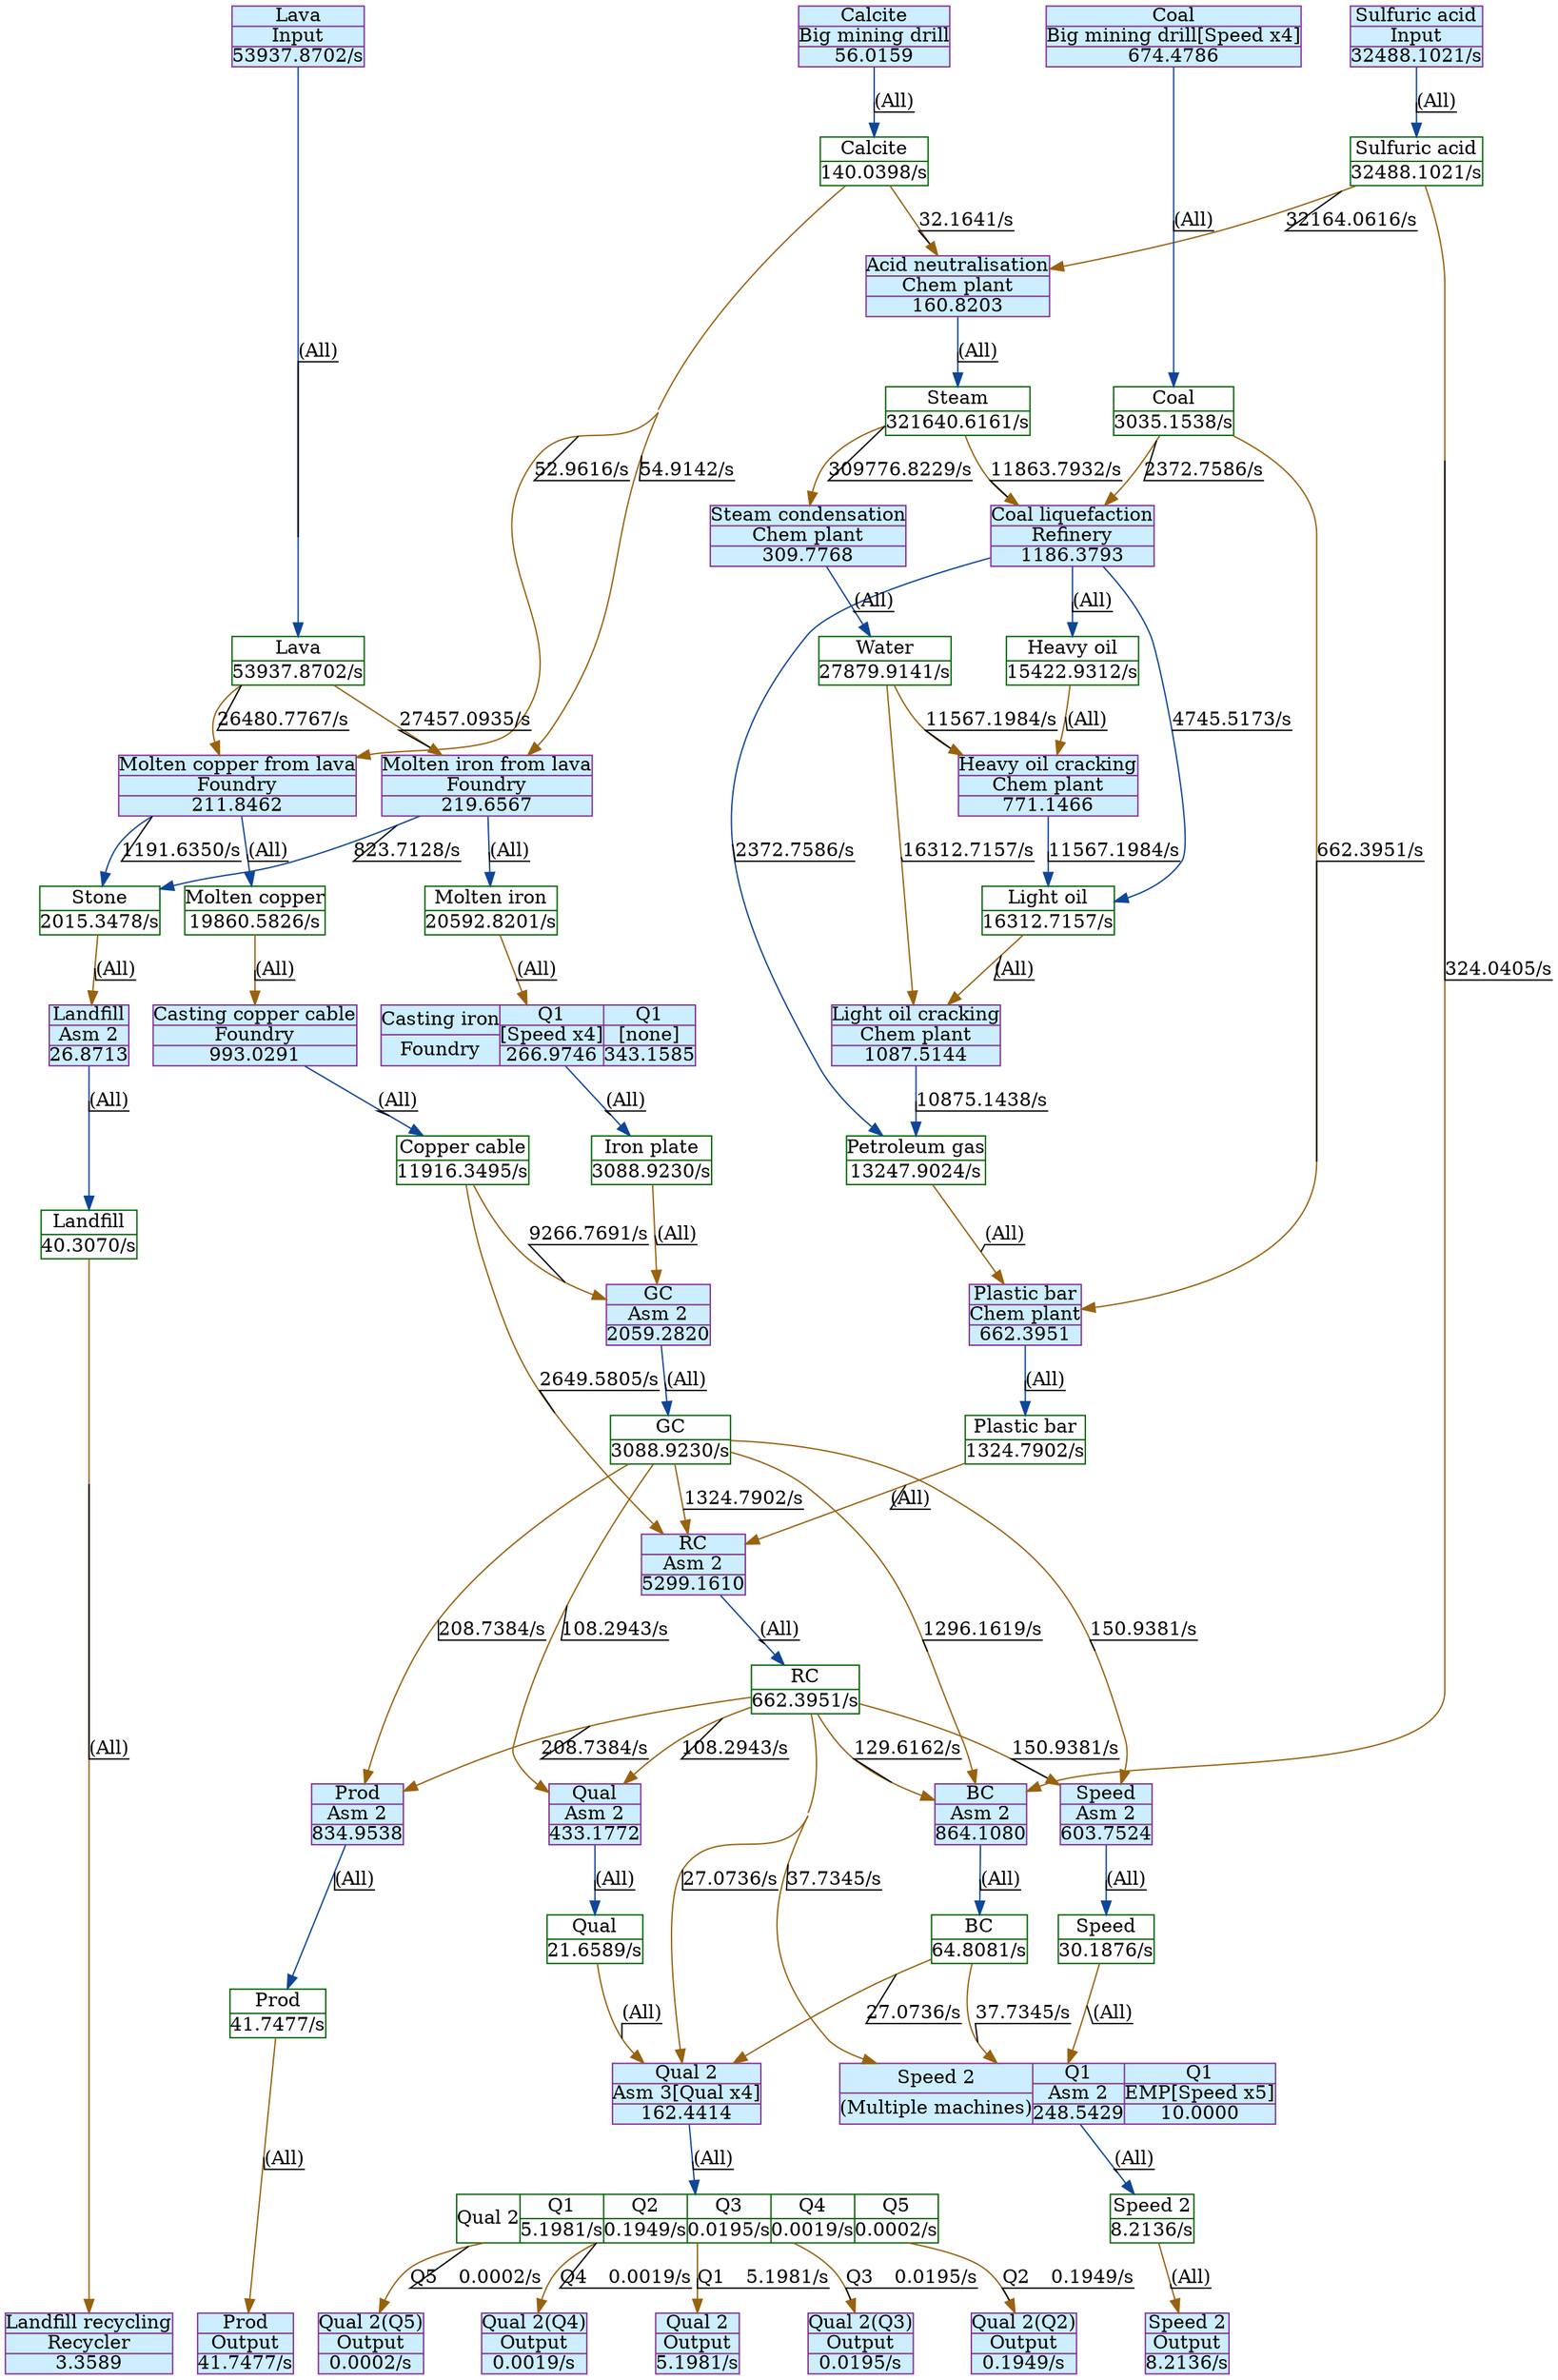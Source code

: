 digraph {
    layout="dot"
    concentrate=true
    node [shape="record"; margin=0]
    edge [decorate=true]
    0 [color="#006400"; label="{Plastic bar|1324.7902/s}"]
    1 [color="#006400"; label="{RC|662.3951/s}"]
    2 [color="#006400"; label="{GC|3088.9230/s}"]
    3 [color="#006400"; label="{Copper cable|11916.3495/s}"]
    4 [color="#006400"; label="{Water|27879.9141/s}"]
    5 [color="#006400"; label="{Heavy oil|15422.9312/s}"]
    6 [color="#006400"; label="{Light oil|16312.7157/s}"]
    7 [color="#006400"; label="{Speed|30.1876/s}"]
    8 [color="#006400"; label="{Molten copper|19860.5826/s}"]
    9 [color="#006400"; label="{Iron plate|3088.9230/s}"]
    10 [color="#006400"; label="{Molten iron|20592.8201/s}"]
    11 [color="#006400"; label="{Calcite|140.0398/s}"]
    12 [color="#006400"; label="{Steam|321640.6161/s}"]
    13 [color="#006400"; label="{Sulfuric acid|32488.1021/s}"]
    14 [color="#006400"; label="{Coal|3035.1538/s}"]
    15 [color="#006400"; label="{Petroleum gas|13247.9024/s}"]
    16 [color="#006400"; label="{Qual|21.6589/s}"]
    17 [color="#006400"; label="{Lava|53937.8702/s}"]
    18 [color="#006400"; label="{BC|64.8081/s}"]
    19 [color="#006400"; label="{Speed 2|8.2136/s}"]
    20 [color="#006400"; label="{Stone|2015.3478/s}"]
    21 [color="#006400"; label="{Prod|41.7477/s}"]
    22 [color="#006400"; label="{Landfill|40.3070/s}"]
    23 [style="filled"; color="#842e99"; fillcolor="#cceeff"; label="{RC|Asm 2|5299.1610}"]
    24 [style="filled"; color="#842e99"; fillcolor="#cceeff"; label="{Heavy oil cracking|Chem plant|771.1466}"]
    25 [style="filled"; color="#842e99"; fillcolor="#cceeff"; label="{Speed|Asm 2|603.7524}"]
    26 [style="filled"; color="#842e99"; fillcolor="#cceeff"; label="{Casting copper cable|Foundry|993.0291}"]
    27 [style="filled"; color="#842e99"; fillcolor="#cceeff"; label="{Calcite|Big mining drill|56.0159}"]
    28 [style="filled"; color="#842e99"; fillcolor="#cceeff"; label="{Acid neutralisation|Chem plant|160.8203}"]
    29 [style="filled"; color="#842e99"; fillcolor="#cceeff"; label="{Qual 2(Q2)|Output|0.1949/s}"]
    30 [style="filled"; color="#842e99"; fillcolor="#cceeff"; label="{Qual 2(Q5)|Output|0.0002/s}"]
    31 [style="filled"; color="#842e99"; fillcolor="#cceeff"; label="{Plastic bar|Chem plant|662.3951}"]
    32 [style="filled"; color="#842e99"; fillcolor="#cceeff"; label="{Qual 2(Q4)|Output|0.0019/s}"]
    33 [style="filled"; color="#842e99"; fillcolor="#cceeff"; label="{Qual|Asm 2|433.1772}"]
    34 [style="filled"; color="#842e99"; fillcolor="#cceeff"; label="{Lava|Input|53937.8702/s}"]
    35 [style="filled"; color="#842e99"; fillcolor="#cceeff"; label="{GC|Asm 2|2059.2820}"]
    36 [style="filled"; color="#842e99"; fillcolor="#cceeff"; label="{Qual 2|Asm 3[Qual x4]|162.4414}"]
    37 [style="filled"; color="#842e99"; fillcolor="#cceeff"; label="{Qual 2|Output|5.1981/s}"]
    38 [style="filled"; color="#842e99"; fillcolor="#cceeff"; label="{Qual 2(Q3)|Output|0.0195/s}"]
    39 [style="filled"; color="#842e99"; fillcolor="#cceeff"; label="{Coal liquefaction|Refinery|1186.3793}"]
    40 [style="filled"; color="#842e99"; fillcolor="#cceeff"; label="{Light oil cracking|Chem plant|1087.5144}"]
    41 [style="filled"; color="#842e99"; fillcolor="#cceeff"; label="{Speed 2|Output|8.2136/s}"]
    42 [style="filled"; color="#842e99"; fillcolor="#cceeff"; label="{Coal|Big mining drill[Speed x4]|674.4786}"]
    43 [style="filled"; color="#842e99"; fillcolor="#cceeff"; label="{Molten iron from lava|Foundry|219.6567}"]
    44 [style="filled"; color="#842e99"; fillcolor="#cceeff"; label="{Steam condensation|Chem plant|309.7768}"]
    45 [style="filled"; color="#842e99"; fillcolor="#cceeff"; label="{Prod|Asm 2|834.9538}"]
    46 [style="filled"; color="#842e99"; fillcolor="#cceeff"; label="{Sulfuric acid|Input|32488.1021/s}"]
    47 [style="filled"; color="#842e99"; fillcolor="#cceeff"; label="{Molten copper from lava|Foundry|211.8462}"]
    48 [style="filled"; color="#842e99"; fillcolor="#cceeff"; label="{Prod|Output|41.7477/s}"]
    49 [style="filled"; color="#842e99"; fillcolor="#cceeff"; label="{BC|Asm 2|864.1080}"]
    50 [style="filled"; color="#842e99"; fillcolor="#cceeff"; label="{Landfill|Asm 2|26.8713}"]
    51 [style="filled"; color="#842e99"; fillcolor="#cceeff"; label="{Landfill recycling|Recycler|3.3589}"]
    52 [color="#006400"; label="{Qual 2}|{Q1|5.1981/s}|{Q2|0.1949/s}|{Q3|0.0195/s}|{Q4|0.0019/s}|{Q5|0.0002/s}"]
    53 [style="filled"; color="#842e99"; fillcolor="#cceeff"; label="{Casting iron|Foundry}|{Q1|[Speed x4]|266.9746}|{Q1|[none]|343.1585}"; shape="record"]
    54 [style="filled"; color="#842e99"; fillcolor="#cceeff"; label="{Speed 2|(Multiple machines)}|{Q1|Asm 2|248.5429}|{Q1|EMP[Speed x5]|10.0000}"; shape="record"]
    0 -> 23 [color="#99620f"; label="(All)"]
    1 -> 25 [color="#99620f"; label="150.9381/s
"]
    1 -> 33 [color="#99620f"; label="108.2943/s
"]
    1 -> 36 [color="#99620f"; label="27.0736/s
"]
    1 -> 45 [color="#99620f"; label="208.7384/s
"]
    1 -> 49 [color="#99620f"; label="129.6162/s
"]
    1 -> 54 [color="#99620f"; label="37.7345/s
"]
    2 -> 23 [color="#99620f"; label="1324.7902/s
"]
    2 -> 25 [color="#99620f"; label="150.9381/s
"]
    2 -> 33 [color="#99620f"; label="108.2943/s
"]
    2 -> 45 [color="#99620f"; label="208.7384/s
"]
    2 -> 49 [color="#99620f"; label="1296.1619/s
"]
    3 -> 23 [color="#99620f"; label="2649.5805/s
"]
    3 -> 35 [color="#99620f"; label="9266.7691/s
"]
    4 -> 24 [color="#99620f"; label="11567.1984/s
"]
    4 -> 40 [color="#99620f"; label="16312.7157/s
"]
    5 -> 24 [color="#99620f"; label="(All)"]
    6 -> 40 [color="#99620f"; label="(All)"]
    7 -> 54 [color="#99620f"; label="(All)"]
    8 -> 26 [color="#99620f"; label="(All)"]
    9 -> 35 [color="#99620f"; label="(All)"]
    10 -> 53 [color="#99620f"; label="(All)"]
    11 -> 28 [color="#99620f"; label="32.1641/s
"]
    11 -> 43 [color="#99620f"; label="54.9142/s
"]
    11 -> 47 [color="#99620f"; label="52.9616/s
"]
    12 -> 39 [color="#99620f"; label="11863.7932/s
"]
    12 -> 44 [color="#99620f"; label="309776.8229/s
"]
    13 -> 28 [color="#99620f"; label="32164.0616/s
"]
    13 -> 49 [color="#99620f"; label="324.0405/s
"]
    14 -> 31 [color="#99620f"; label="662.3951/s
"]
    14 -> 39 [color="#99620f"; label="2372.7586/s
"]
    15 -> 31 [color="#99620f"; label="(All)"]
    16 -> 36 [color="#99620f"; label="(All)"]
    17 -> 43 [color="#99620f"; label="27457.0935/s
"]
    17 -> 47 [color="#99620f"; label="26480.7767/s
"]
    18 -> 36 [color="#99620f"; label="27.0736/s
"]
    18 -> 54 [color="#99620f"; label="37.7345/s
"]
    19 -> 41 [color="#99620f"; label="(All)"]
    20 -> 50 [color="#99620f"; label="(All)"]
    21 -> 48 [color="#99620f"; label="(All)"]
    22 -> 51 [color="#99620f"; label="(All)"]
    23 -> 1 [color="#0f4699"; label="(All)"]
    24 -> 6 [color="#0f4699"; label="11567.1984/s
"]
    25 -> 7 [color="#0f4699"; label="(All)"]
    26 -> 3 [color="#0f4699"; label="(All)"]
    27 -> 11 [color="#0f4699"; label="(All)"]
    28 -> 12 [color="#0f4699"; label="(All)"]
    31 -> 0 [color="#0f4699"; label="(All)"]
    33 -> 16 [color="#0f4699"; label="(All)"]
    34 -> 17 [color="#0f4699"; label="(All)"]
    35 -> 2 [color="#0f4699"; label="(All)"]
    36 -> 52 [color="#0f4699"; label="(All)"]
    39 -> 5 [color="#0f4699"; label="(All)"]
    39 -> 15 [color="#0f4699"; label="2372.7586/s
"]
    39 -> 6 [color="#0f4699"; label="4745.5173/s
"]
    40 -> 15 [color="#0f4699"; label="10875.1438/s
"]
    42 -> 14 [color="#0f4699"; label="(All)"]
    43 -> 20 [color="#0f4699"; label="823.7128/s
"]
    43 -> 10 [color="#0f4699"; label="(All)"]
    44 -> 4 [color="#0f4699"; label="(All)"]
    45 -> 21 [color="#0f4699"; label="(All)"]
    46 -> 13 [color="#0f4699"; label="(All)"]
    47 -> 20 [color="#0f4699"; label="1191.6350/s
"]
    47 -> 8 [color="#0f4699"; label="(All)"]
    49 -> 18 [color="#0f4699"; label="(All)"]
    50 -> 22 [color="#0f4699"; label="(All)"]
    52 -> 29 [color="#99620f"; label="Q2	0.1949/s
"]
    52 -> 30 [color="#99620f"; label="Q5	0.0002/s
"]
    52 -> 32 [color="#99620f"; label="Q4	0.0019/s
"]
    52 -> 37 [color="#99620f"; label="Q1	5.1981/s
"]
    52 -> 38 [color="#99620f"; label="Q3	0.0195/s
"]
    53 -> 9 [color="#0f4699"; label="(All)"]
    54 -> 19 [color="#0f4699"; label="(All)"]
    subgraph {
        rank="source"
        27
        34
        42
        46
    }
    subgraph {
        rank="sink"
        29
        30
        32
        37
        38
        41
        48
        51
    }
}
